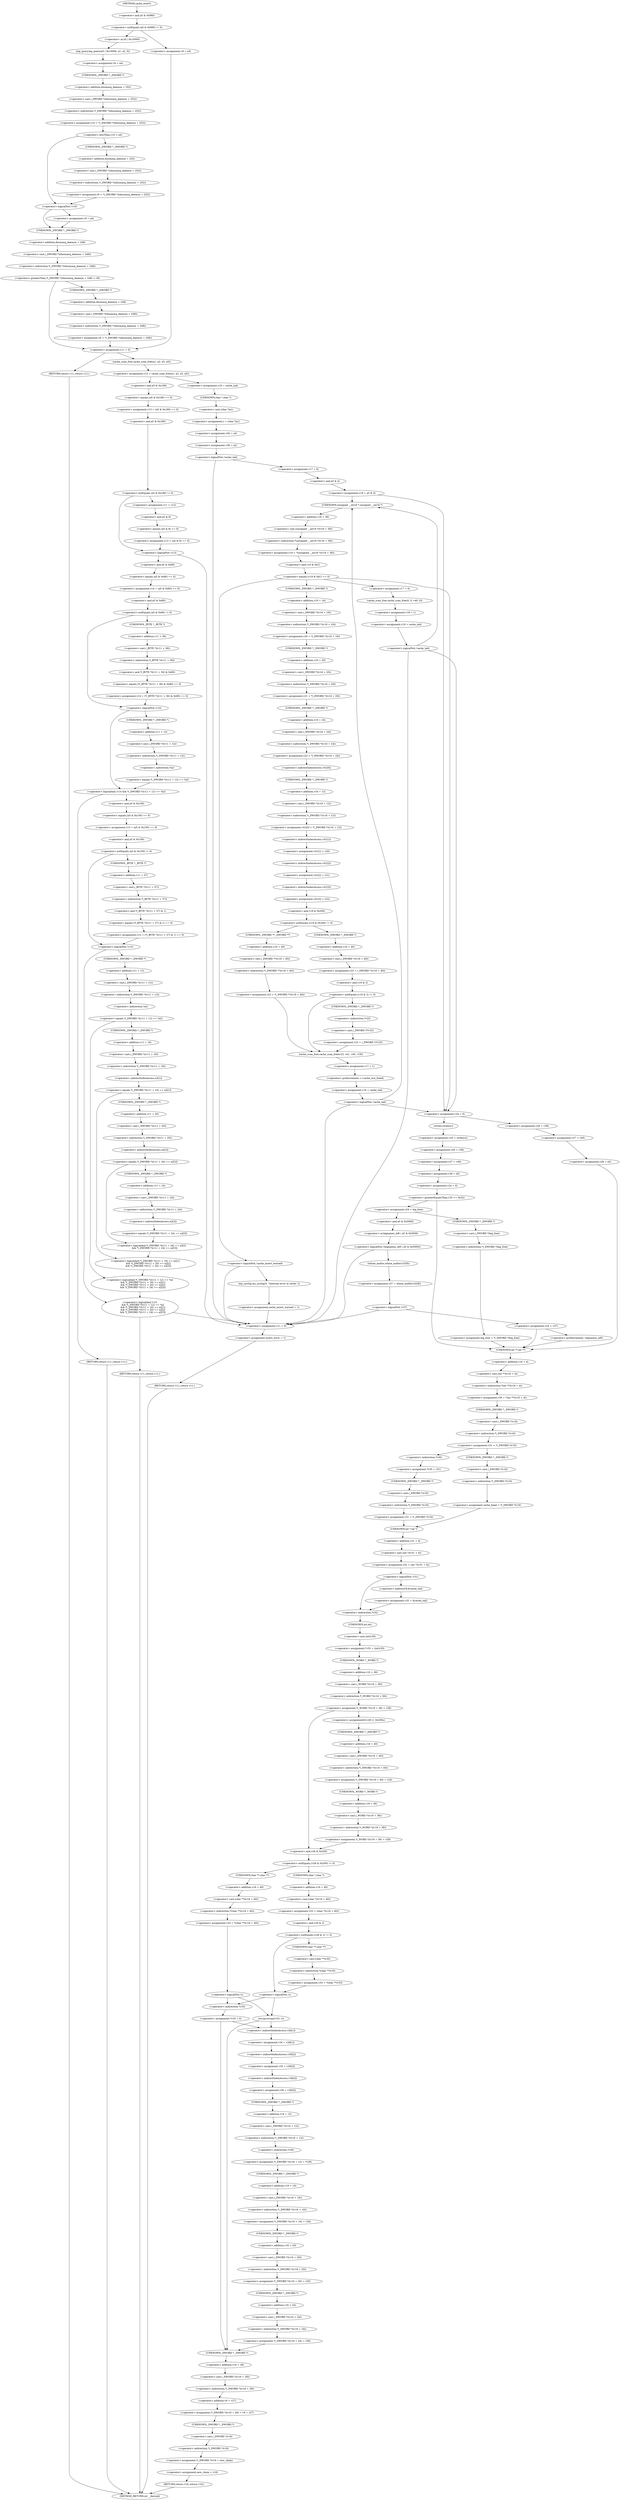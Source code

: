 digraph cache_insert {  
"1000173" [label = "(<operator>.notEquals,(a5 & 0x980) != 0)" ]
"1000174" [label = "(<operator>.and,a5 & 0x980)" ]
"1000179" [label = "(log_query,log_query(a5 | 0x10000, a1, a2, 0))" ]
"1000180" [label = "(<operator>.or,a5 | 0x10000)" ]
"1000186" [label = "(<operator>.assignment,v9 = a4)" ]
"1000189" [label = "(<operator>.assignment,v10 = *(_DWORD *)(dnsmasq_daemon + 252))" ]
"1000191" [label = "(<operator>.indirection,*(_DWORD *)(dnsmasq_daemon + 252))" ]
"1000192" [label = "(<operator>.cast,(_DWORD *)(dnsmasq_daemon + 252))" ]
"1000193" [label = "(UNKNOWN,_DWORD *,_DWORD *)" ]
"1000194" [label = "(<operator>.addition,dnsmasq_daemon + 252)" ]
"1000198" [label = "(<operator>.lessThan,v10 < a4)" ]
"1000201" [label = "(<operator>.assignment,v9 = *(_DWORD *)(dnsmasq_daemon + 252))" ]
"1000203" [label = "(<operator>.indirection,*(_DWORD *)(dnsmasq_daemon + 252))" ]
"1000204" [label = "(<operator>.cast,(_DWORD *)(dnsmasq_daemon + 252))" ]
"1000205" [label = "(UNKNOWN,_DWORD *,_DWORD *)" ]
"1000206" [label = "(<operator>.addition,dnsmasq_daemon + 252)" ]
"1000210" [label = "(<operator>.logicalNot,!v10)" ]
"1000212" [label = "(<operator>.assignment,v9 = a4)" ]
"1000216" [label = "(<operator>.greaterThan,*(_DWORD *)(dnsmasq_daemon + 248) > v9)" ]
"1000217" [label = "(<operator>.indirection,*(_DWORD *)(dnsmasq_daemon + 248))" ]
"1000218" [label = "(<operator>.cast,(_DWORD *)(dnsmasq_daemon + 248))" ]
"1000219" [label = "(UNKNOWN,_DWORD *,_DWORD *)" ]
"1000220" [label = "(<operator>.addition,dnsmasq_daemon + 248)" ]
"1000224" [label = "(<operator>.assignment,v9 = *(_DWORD *)(dnsmasq_daemon + 248))" ]
"1000226" [label = "(<operator>.indirection,*(_DWORD *)(dnsmasq_daemon + 248))" ]
"1000227" [label = "(<operator>.cast,(_DWORD *)(dnsmasq_daemon + 248))" ]
"1000228" [label = "(UNKNOWN,_DWORD *,_DWORD *)" ]
"1000229" [label = "(<operator>.addition,dnsmasq_daemon + 248)" ]
"1000234" [label = "(<operator>.assignment,v9 = a4)" ]
"1000237" [label = "(<operator>.assignment,v11 = 0)" ]
"1000242" [label = "(RETURN,return v11;,return v11;)" ]
"1000244" [label = "(<operator>.assignment,v12 = cache_scan_free(a1, a2, a3, a5))" ]
"1000246" [label = "(cache_scan_free,cache_scan_free(a1, a2, a3, a5))" ]
"1000254" [label = "(<operator>.assignment,v13 = (a5 & 0x180) == 0)" ]
"1000256" [label = "(<operator>.equals,(a5 & 0x180) == 0)" ]
"1000257" [label = "(<operator>.and,a5 & 0x180)" ]
"1000262" [label = "(<operator>.notEquals,(a5 & 0x180) != 0)" ]
"1000263" [label = "(<operator>.and,a5 & 0x180)" ]
"1000268" [label = "(<operator>.assignment,v11 = v12)" ]
"1000271" [label = "(<operator>.assignment,v13 = (a5 & 8) == 0)" ]
"1000273" [label = "(<operator>.equals,(a5 & 8) == 0)" ]
"1000274" [label = "(<operator>.and,a5 & 8)" ]
"1000279" [label = "(<operator>.logicalNot,!v13)" ]
"1000282" [label = "(<operator>.assignment,v14 = (a5 & 0x80) == 0)" ]
"1000284" [label = "(<operator>.equals,(a5 & 0x80) == 0)" ]
"1000285" [label = "(<operator>.and,a5 & 0x80)" ]
"1000290" [label = "(<operator>.notEquals,(a5 & 0x80) != 0)" ]
"1000291" [label = "(<operator>.and,a5 & 0x80)" ]
"1000295" [label = "(<operator>.assignment,v14 = (*(_BYTE *)(v11 + 36) & 0x80) == 0)" ]
"1000297" [label = "(<operator>.equals,(*(_BYTE *)(v11 + 36) & 0x80) == 0)" ]
"1000298" [label = "(<operator>.and,*(_BYTE *)(v11 + 36) & 0x80)" ]
"1000299" [label = "(<operator>.indirection,*(_BYTE *)(v11 + 36))" ]
"1000300" [label = "(<operator>.cast,(_BYTE *)(v11 + 36))" ]
"1000301" [label = "(UNKNOWN,_BYTE *,_BYTE *)" ]
"1000302" [label = "(<operator>.addition,v11 + 36)" ]
"1000308" [label = "(<operator>.logicalAnd,!v14 && *(_DWORD *)(v11 + 12) == *a2)" ]
"1000309" [label = "(<operator>.logicalNot,!v14)" ]
"1000311" [label = "(<operator>.equals,*(_DWORD *)(v11 + 12) == *a2)" ]
"1000312" [label = "(<operator>.indirection,*(_DWORD *)(v11 + 12))" ]
"1000313" [label = "(<operator>.cast,(_DWORD *)(v11 + 12))" ]
"1000314" [label = "(UNKNOWN,_DWORD *,_DWORD *)" ]
"1000315" [label = "(<operator>.addition,v11 + 12)" ]
"1000318" [label = "(<operator>.indirection,*a2)" ]
"1000320" [label = "(RETURN,return v11;,return v11;)" ]
"1000322" [label = "(<operator>.assignment,v15 = (a5 & 0x100) == 0)" ]
"1000324" [label = "(<operator>.equals,(a5 & 0x100) == 0)" ]
"1000325" [label = "(<operator>.and,a5 & 0x100)" ]
"1000330" [label = "(<operator>.notEquals,(a5 & 0x100) != 0)" ]
"1000331" [label = "(<operator>.and,a5 & 0x100)" ]
"1000335" [label = "(<operator>.assignment,v15 = (*(_BYTE *)(v11 + 37) & 1) == 0)" ]
"1000337" [label = "(<operator>.equals,(*(_BYTE *)(v11 + 37) & 1) == 0)" ]
"1000338" [label = "(<operator>.and,*(_BYTE *)(v11 + 37) & 1)" ]
"1000339" [label = "(<operator>.indirection,*(_BYTE *)(v11 + 37))" ]
"1000340" [label = "(<operator>.cast,(_BYTE *)(v11 + 37))" ]
"1000341" [label = "(UNKNOWN,_BYTE *,_BYTE *)" ]
"1000342" [label = "(<operator>.addition,v11 + 37)" ]
"1000348" [label = "(<operator>.logicalAnd,!v15\n        && *(_DWORD *)(v11 + 12) == *a2\n        && *(_DWORD *)(v11 + 16) == a2[1]\n        && *(_DWORD *)(v11 + 20) == a2[2]\n        && *(_DWORD *)(v11 + 24) == a2[3])" ]
"1000349" [label = "(<operator>.logicalNot,!v15)" ]
"1000351" [label = "(<operator>.logicalAnd,*(_DWORD *)(v11 + 12) == *a2\n        && *(_DWORD *)(v11 + 16) == a2[1]\n        && *(_DWORD *)(v11 + 20) == a2[2]\n        && *(_DWORD *)(v11 + 24) == a2[3])" ]
"1000352" [label = "(<operator>.equals,*(_DWORD *)(v11 + 12) == *a2)" ]
"1000353" [label = "(<operator>.indirection,*(_DWORD *)(v11 + 12))" ]
"1000354" [label = "(<operator>.cast,(_DWORD *)(v11 + 12))" ]
"1000355" [label = "(UNKNOWN,_DWORD *,_DWORD *)" ]
"1000356" [label = "(<operator>.addition,v11 + 12)" ]
"1000359" [label = "(<operator>.indirection,*a2)" ]
"1000361" [label = "(<operator>.logicalAnd,*(_DWORD *)(v11 + 16) == a2[1]\n        && *(_DWORD *)(v11 + 20) == a2[2]\n        && *(_DWORD *)(v11 + 24) == a2[3])" ]
"1000362" [label = "(<operator>.equals,*(_DWORD *)(v11 + 16) == a2[1])" ]
"1000363" [label = "(<operator>.indirection,*(_DWORD *)(v11 + 16))" ]
"1000364" [label = "(<operator>.cast,(_DWORD *)(v11 + 16))" ]
"1000365" [label = "(UNKNOWN,_DWORD *,_DWORD *)" ]
"1000366" [label = "(<operator>.addition,v11 + 16)" ]
"1000369" [label = "(<operator>.indirectIndexAccess,a2[1])" ]
"1000372" [label = "(<operator>.logicalAnd,*(_DWORD *)(v11 + 20) == a2[2]\n        && *(_DWORD *)(v11 + 24) == a2[3])" ]
"1000373" [label = "(<operator>.equals,*(_DWORD *)(v11 + 20) == a2[2])" ]
"1000374" [label = "(<operator>.indirection,*(_DWORD *)(v11 + 20))" ]
"1000375" [label = "(<operator>.cast,(_DWORD *)(v11 + 20))" ]
"1000376" [label = "(UNKNOWN,_DWORD *,_DWORD *)" ]
"1000377" [label = "(<operator>.addition,v11 + 20)" ]
"1000380" [label = "(<operator>.indirectIndexAccess,a2[2])" ]
"1000383" [label = "(<operator>.equals,*(_DWORD *)(v11 + 24) == a2[3])" ]
"1000384" [label = "(<operator>.indirection,*(_DWORD *)(v11 + 24))" ]
"1000385" [label = "(<operator>.cast,(_DWORD *)(v11 + 24))" ]
"1000386" [label = "(UNKNOWN,_DWORD *,_DWORD *)" ]
"1000387" [label = "(<operator>.addition,v11 + 24)" ]
"1000390" [label = "(<operator>.indirectIndexAccess,a2[3])" ]
"1000394" [label = "(RETURN,return v11;,return v11;)" ]
"1000397" [label = "(<operator>.assignment,v16 = cache_tail)" ]
"1000400" [label = "(<operator>.assignment,s = (char *)a1)" ]
"1000402" [label = "(<operator>.cast,(char *)a1)" ]
"1000403" [label = "(UNKNOWN,char *,char *)" ]
"1000405" [label = "(<operator>.assignment,v40 = a3)" ]
"1000408" [label = "(<operator>.assignment,v38 = a2)" ]
"1000412" [label = "(<operator>.logicalNot,!cache_tail)" ]
"1000416" [label = "(<operator>.assignment,v11 = 0)" ]
"1000419" [label = "(<operator>.assignment,insert_error = 1)" ]
"1000422" [label = "(RETURN,return v11;,return v11;)" ]
"1000424" [label = "(<operator>.assignment,v17 = 0)" ]
"1000427" [label = "(<operator>.assignment,v18 = a5 & 4)" ]
"1000429" [label = "(<operator>.and,a5 & 4)" ]
"1000435" [label = "(<operator>.assignment,v19 = *(unsigned __int16 *)(v16 + 36))" ]
"1000437" [label = "(<operator>.indirection,*(unsigned __int16 *)(v16 + 36))" ]
"1000438" [label = "(<operator>.cast,(unsigned __int16 *)(v16 + 36))" ]
"1000439" [label = "(UNKNOWN,unsigned __int16 *,unsigned __int16 *)" ]
"1000440" [label = "(<operator>.addition,v16 + 36)" ]
"1000444" [label = "(<operator>.equals,(v19 & 0xC) == 0)" ]
"1000445" [label = "(<operator>.and,v19 & 0xC)" ]
"1000454" [label = "(<operator>.logicalNot,!cache_insert_warned)" ]
"1000457" [label = "(my_syslog,my_syslog(3, \"Internal error in cache.\"))" ]
"1000460" [label = "(<operator>.assignment,cache_insert_warned = 1)" ]
"1000467" [label = "(<operator>.assignment,v20 = *(_DWORD *)(v16 + 16))" ]
"1000469" [label = "(<operator>.indirection,*(_DWORD *)(v16 + 16))" ]
"1000470" [label = "(<operator>.cast,(_DWORD *)(v16 + 16))" ]
"1000471" [label = "(UNKNOWN,_DWORD *,_DWORD *)" ]
"1000472" [label = "(<operator>.addition,v16 + 16)" ]
"1000475" [label = "(<operator>.assignment,v21 = *(_DWORD *)(v16 + 20))" ]
"1000477" [label = "(<operator>.indirection,*(_DWORD *)(v16 + 20))" ]
"1000478" [label = "(<operator>.cast,(_DWORD *)(v16 + 20))" ]
"1000479" [label = "(UNKNOWN,_DWORD *,_DWORD *)" ]
"1000480" [label = "(<operator>.addition,v16 + 20)" ]
"1000483" [label = "(<operator>.assignment,v22 = *(_DWORD *)(v16 + 24))" ]
"1000485" [label = "(<operator>.indirection,*(_DWORD *)(v16 + 24))" ]
"1000486" [label = "(<operator>.cast,(_DWORD *)(v16 + 24))" ]
"1000487" [label = "(UNKNOWN,_DWORD *,_DWORD *)" ]
"1000488" [label = "(<operator>.addition,v16 + 24)" ]
"1000491" [label = "(<operator>.assignment,v41[0] = *(_DWORD *)(v16 + 12))" ]
"1000492" [label = "(<operator>.indirectIndexAccess,v41[0])" ]
"1000495" [label = "(<operator>.indirection,*(_DWORD *)(v16 + 12))" ]
"1000496" [label = "(<operator>.cast,(_DWORD *)(v16 + 12))" ]
"1000497" [label = "(UNKNOWN,_DWORD *,_DWORD *)" ]
"1000498" [label = "(<operator>.addition,v16 + 12)" ]
"1000501" [label = "(<operator>.assignment,v41[1] = v20)" ]
"1000502" [label = "(<operator>.indirectIndexAccess,v41[1])" ]
"1000506" [label = "(<operator>.assignment,v41[2] = v21)" ]
"1000507" [label = "(<operator>.indirectIndexAccess,v41[2])" ]
"1000511" [label = "(<operator>.assignment,v41[3] = v22)" ]
"1000512" [label = "(<operator>.indirectIndexAccess,v41[3])" ]
"1000517" [label = "(<operator>.notEquals,(v19 & 0x200) != 0)" ]
"1000518" [label = "(<operator>.and,v19 & 0x200)" ]
"1000523" [label = "(<operator>.assignment,v23 = *(_DWORD **)(v16 + 40))" ]
"1000525" [label = "(<operator>.indirection,*(_DWORD **)(v16 + 40))" ]
"1000526" [label = "(<operator>.cast,(_DWORD **)(v16 + 40))" ]
"1000527" [label = "(UNKNOWN,_DWORD **,_DWORD **)" ]
"1000528" [label = "(<operator>.addition,v16 + 40)" ]
"1000533" [label = "(<operator>.assignment,v23 = (_DWORD *)(v16 + 40))" ]
"1000535" [label = "(<operator>.cast,(_DWORD *)(v16 + 40))" ]
"1000536" [label = "(UNKNOWN,_DWORD *,_DWORD *)" ]
"1000537" [label = "(<operator>.addition,v16 + 40)" ]
"1000541" [label = "(<operator>.notEquals,(v19 & 2) != 0)" ]
"1000542" [label = "(<operator>.and,v19 & 2)" ]
"1000546" [label = "(<operator>.assignment,v23 = (_DWORD *)*v23)" ]
"1000548" [label = "(<operator>.cast,(_DWORD *)*v23)" ]
"1000549" [label = "(UNKNOWN,_DWORD *,_DWORD *)" ]
"1000550" [label = "(<operator>.indirection,*v23)" ]
"1000552" [label = "(cache_scan_free,cache_scan_free(v23, v41, v40, v19))" ]
"1000557" [label = "(<operator>.assignment,v17 = 1)" ]
"1000560" [label = "(<operator>.preIncrement,++cache_live_freed)" ]
"1000562" [label = "(<operator>.assignment,v16 = cache_tail)" ]
"1000566" [label = "(<operator>.logicalNot,!cache_tail)" ]
"1000571" [label = "(<operator>.assignment,v17 = 0)" ]
"1000574" [label = "(cache_scan_free,cache_scan_free(0, 0, v40, 0))" ]
"1000579" [label = "(<operator>.assignment,v18 = 1)" ]
"1000582" [label = "(<operator>.assignment,v16 = cache_tail)" ]
"1000586" [label = "(<operator>.logicalNot,!cache_tail)" ]
"1000589" [label = "(<operator>.assignment,v24 = 0)" ]
"1000595" [label = "(<operator>.assignment,v25 = strlen(s))" ]
"1000597" [label = "(strlen,strlen(s))" ]
"1000599" [label = "(<operator>.assignment,v26 = v38)" ]
"1000602" [label = "(<operator>.assignment,v27 = v40)" ]
"1000605" [label = "(<operator>.assignment,v28 = a5)" ]
"1000608" [label = "(<operator>.assignment,v24 = 0)" ]
"1000612" [label = "(<operator>.greaterEqualsThan,v25 >= 0x32)" ]
"1000616" [label = "(<operator>.assignment,v24 = big_free)" ]
"1000622" [label = "(<operator>.assignment,big_free = *(_DWORD *)big_free)" ]
"1000624" [label = "(<operator>.indirection,*(_DWORD *)big_free)" ]
"1000625" [label = "(<operator>.cast,(_DWORD *)big_free)" ]
"1000626" [label = "(UNKNOWN,_DWORD *,_DWORD *)" ]
"1000631" [label = "(<operator>.logicalNot,!(bignames_left | a5 & 0x5000))" ]
"1000632" [label = "(<operator>.or,bignames_left | a5 & 0x5000)" ]
"1000634" [label = "(<operator>.and,a5 & 0x5000)" ]
"1000638" [label = "(<operator>.assignment,v37 = whine_malloc(1028))" ]
"1000640" [label = "(whine_malloc,whine_malloc(1028))" ]
"1000643" [label = "(<operator>.logicalNot,!v37)" ]
"1000646" [label = "(<operator>.assignment,v24 = v37)" ]
"1000651" [label = "(<operator>.preDecrement,--bignames_left)" ]
"1000655" [label = "(<operator>.assignment,v26 = v38)" ]
"1000658" [label = "(<operator>.assignment,v27 = v40)" ]
"1000661" [label = "(<operator>.assignment,v28 = a5)" ]
"1000664" [label = "(<operator>.assignment,v30 = *(int **)(v16 + 4))" ]
"1000666" [label = "(<operator>.indirection,*(int **)(v16 + 4))" ]
"1000667" [label = "(<operator>.cast,(int **)(v16 + 4))" ]
"1000668" [label = "(UNKNOWN,int **,int **)" ]
"1000669" [label = "(<operator>.addition,v16 + 4)" ]
"1000672" [label = "(<operator>.assignment,v31 = *(_DWORD *)v16)" ]
"1000674" [label = "(<operator>.indirection,*(_DWORD *)v16)" ]
"1000675" [label = "(<operator>.cast,(_DWORD *)v16)" ]
"1000676" [label = "(UNKNOWN,_DWORD *,_DWORD *)" ]
"1000681" [label = "(<operator>.assignment,*v30 = v31)" ]
"1000682" [label = "(<operator>.indirection,*v30)" ]
"1000685" [label = "(<operator>.assignment,v31 = *(_DWORD *)v16)" ]
"1000687" [label = "(<operator>.indirection,*(_DWORD *)v16)" ]
"1000688" [label = "(<operator>.cast,(_DWORD *)v16)" ]
"1000689" [label = "(UNKNOWN,_DWORD *,_DWORD *)" ]
"1000693" [label = "(<operator>.assignment,cache_head = *(_DWORD *)v16)" ]
"1000695" [label = "(<operator>.indirection,*(_DWORD *)v16)" ]
"1000696" [label = "(<operator>.cast,(_DWORD *)v16)" ]
"1000697" [label = "(UNKNOWN,_DWORD *,_DWORD *)" ]
"1000699" [label = "(<operator>.assignment,v32 = (int *)(v31 + 4))" ]
"1000701" [label = "(<operator>.cast,(int *)(v31 + 4))" ]
"1000702" [label = "(UNKNOWN,int *,int *)" ]
"1000703" [label = "(<operator>.addition,v31 + 4)" ]
"1000707" [label = "(<operator>.logicalNot,!v31)" ]
"1000709" [label = "(<operator>.assignment,v32 = &cache_tail)" ]
"1000711" [label = "(<operator>.addressOf,&cache_tail)" ]
"1000713" [label = "(<operator>.assignment,*v32 = (int)v30)" ]
"1000714" [label = "(<operator>.indirection,*v32)" ]
"1000716" [label = "(<operator>.cast,(int)v30)" ]
"1000717" [label = "(UNKNOWN,int,int)" ]
"1000719" [label = "(<operator>.assignment,*(_WORD *)(v16 + 36) = v28)" ]
"1000720" [label = "(<operator>.indirection,*(_WORD *)(v16 + 36))" ]
"1000721" [label = "(<operator>.cast,(_WORD *)(v16 + 36))" ]
"1000722" [label = "(UNKNOWN,_WORD *,_WORD *)" ]
"1000723" [label = "(<operator>.addition,v16 + 36)" ]
"1000730" [label = "(<operators>.assignmentOr,v28 |= 0x200u)" ]
"1000733" [label = "(<operator>.assignment,*(_DWORD *)(v16 + 40) = v24)" ]
"1000734" [label = "(<operator>.indirection,*(_DWORD *)(v16 + 40))" ]
"1000735" [label = "(<operator>.cast,(_DWORD *)(v16 + 40))" ]
"1000736" [label = "(UNKNOWN,_DWORD *,_DWORD *)" ]
"1000737" [label = "(<operator>.addition,v16 + 40)" ]
"1000741" [label = "(<operator>.assignment,*(_WORD *)(v16 + 36) = v28)" ]
"1000742" [label = "(<operator>.indirection,*(_WORD *)(v16 + 36))" ]
"1000743" [label = "(<operator>.cast,(_WORD *)(v16 + 36))" ]
"1000744" [label = "(UNKNOWN,_WORD *,_WORD *)" ]
"1000745" [label = "(<operator>.addition,v16 + 36)" ]
"1000750" [label = "(<operator>.notEquals,(v28 & 0x200) != 0)" ]
"1000751" [label = "(<operator>.and,v28 & 0x200)" ]
"1000756" [label = "(<operator>.assignment,v33 = *(char **)(v16 + 40))" ]
"1000758" [label = "(<operator>.indirection,*(char **)(v16 + 40))" ]
"1000759" [label = "(<operator>.cast,(char **)(v16 + 40))" ]
"1000760" [label = "(UNKNOWN,char **,char **)" ]
"1000761" [label = "(<operator>.addition,v16 + 40)" ]
"1000765" [label = "(<operator>.logicalNot,!s)" ]
"1000769" [label = "(<operator>.assignment,*v33 = 0)" ]
"1000770" [label = "(<operator>.indirection,*v33)" ]
"1000776" [label = "(<operator>.assignment,v33 = (char *)(v16 + 40))" ]
"1000778" [label = "(<operator>.cast,(char *)(v16 + 40))" ]
"1000779" [label = "(UNKNOWN,char *,char *)" ]
"1000780" [label = "(<operator>.addition,v16 + 40)" ]
"1000784" [label = "(<operator>.notEquals,(v28 & 2) != 0)" ]
"1000785" [label = "(<operator>.and,v28 & 2)" ]
"1000789" [label = "(<operator>.assignment,v33 = *(char **)v33)" ]
"1000791" [label = "(<operator>.indirection,*(char **)v33)" ]
"1000792" [label = "(<operator>.cast,(char **)v33)" ]
"1000793" [label = "(UNKNOWN,char **,char **)" ]
"1000796" [label = "(<operator>.logicalNot,!s)" ]
"1000799" [label = "(strcpy,strcpy(v33, s))" ]
"1000806" [label = "(<operator>.assignment,v34 = v26[1])" ]
"1000808" [label = "(<operator>.indirectIndexAccess,v26[1])" ]
"1000811" [label = "(<operator>.assignment,v35 = v26[2])" ]
"1000813" [label = "(<operator>.indirectIndexAccess,v26[2])" ]
"1000816" [label = "(<operator>.assignment,v36 = v26[3])" ]
"1000818" [label = "(<operator>.indirectIndexAccess,v26[3])" ]
"1000821" [label = "(<operator>.assignment,*(_DWORD *)(v16 + 12) = *v26)" ]
"1000822" [label = "(<operator>.indirection,*(_DWORD *)(v16 + 12))" ]
"1000823" [label = "(<operator>.cast,(_DWORD *)(v16 + 12))" ]
"1000824" [label = "(UNKNOWN,_DWORD *,_DWORD *)" ]
"1000825" [label = "(<operator>.addition,v16 + 12)" ]
"1000828" [label = "(<operator>.indirection,*v26)" ]
"1000830" [label = "(<operator>.assignment,*(_DWORD *)(v16 + 16) = v34)" ]
"1000831" [label = "(<operator>.indirection,*(_DWORD *)(v16 + 16))" ]
"1000832" [label = "(<operator>.cast,(_DWORD *)(v16 + 16))" ]
"1000833" [label = "(UNKNOWN,_DWORD *,_DWORD *)" ]
"1000834" [label = "(<operator>.addition,v16 + 16)" ]
"1000838" [label = "(<operator>.assignment,*(_DWORD *)(v16 + 20) = v35)" ]
"1000839" [label = "(<operator>.indirection,*(_DWORD *)(v16 + 20))" ]
"1000840" [label = "(<operator>.cast,(_DWORD *)(v16 + 20))" ]
"1000841" [label = "(UNKNOWN,_DWORD *,_DWORD *)" ]
"1000842" [label = "(<operator>.addition,v16 + 20)" ]
"1000846" [label = "(<operator>.assignment,*(_DWORD *)(v16 + 24) = v36)" ]
"1000847" [label = "(<operator>.indirection,*(_DWORD *)(v16 + 24))" ]
"1000848" [label = "(<operator>.cast,(_DWORD *)(v16 + 24))" ]
"1000849" [label = "(UNKNOWN,_DWORD *,_DWORD *)" ]
"1000850" [label = "(<operator>.addition,v16 + 24)" ]
"1000854" [label = "(<operator>.assignment,*(_DWORD *)(v16 + 28) = v9 + v27)" ]
"1000855" [label = "(<operator>.indirection,*(_DWORD *)(v16 + 28))" ]
"1000856" [label = "(<operator>.cast,(_DWORD *)(v16 + 28))" ]
"1000857" [label = "(UNKNOWN,_DWORD *,_DWORD *)" ]
"1000858" [label = "(<operator>.addition,v16 + 28)" ]
"1000861" [label = "(<operator>.addition,v9 + v27)" ]
"1000864" [label = "(<operator>.assignment,*(_DWORD *)v16 = new_chain)" ]
"1000865" [label = "(<operator>.indirection,*(_DWORD *)v16)" ]
"1000866" [label = "(<operator>.cast,(_DWORD *)v16)" ]
"1000867" [label = "(UNKNOWN,_DWORD *,_DWORD *)" ]
"1000870" [label = "(<operator>.assignment,new_chain = v16)" ]
"1000873" [label = "(RETURN,return v16;,return v16;)" ]
"1000133" [label = "(METHOD,cache_insert)" ]
"1000875" [label = "(METHOD_RETURN,int __fastcall)" ]
  "1000173" -> "1000180" 
  "1000173" -> "1000234" 
  "1000174" -> "1000173" 
  "1000179" -> "1000186" 
  "1000180" -> "1000179" 
  "1000186" -> "1000193" 
  "1000189" -> "1000198" 
  "1000191" -> "1000189" 
  "1000192" -> "1000191" 
  "1000193" -> "1000194" 
  "1000194" -> "1000192" 
  "1000198" -> "1000205" 
  "1000198" -> "1000210" 
  "1000201" -> "1000210" 
  "1000203" -> "1000201" 
  "1000204" -> "1000203" 
  "1000205" -> "1000206" 
  "1000206" -> "1000204" 
  "1000210" -> "1000219" 
  "1000210" -> "1000212" 
  "1000212" -> "1000219" 
  "1000216" -> "1000228" 
  "1000216" -> "1000237" 
  "1000217" -> "1000216" 
  "1000218" -> "1000217" 
  "1000219" -> "1000220" 
  "1000220" -> "1000218" 
  "1000224" -> "1000237" 
  "1000226" -> "1000224" 
  "1000227" -> "1000226" 
  "1000228" -> "1000229" 
  "1000229" -> "1000227" 
  "1000234" -> "1000237" 
  "1000237" -> "1000242" 
  "1000237" -> "1000246" 
  "1000242" -> "1000875" 
  "1000244" -> "1000257" 
  "1000244" -> "1000397" 
  "1000246" -> "1000244" 
  "1000254" -> "1000263" 
  "1000256" -> "1000254" 
  "1000257" -> "1000256" 
  "1000262" -> "1000268" 
  "1000262" -> "1000279" 
  "1000263" -> "1000262" 
  "1000268" -> "1000274" 
  "1000271" -> "1000279" 
  "1000273" -> "1000271" 
  "1000274" -> "1000273" 
  "1000279" -> "1000285" 
  "1000279" -> "1000416" 
  "1000282" -> "1000291" 
  "1000284" -> "1000282" 
  "1000285" -> "1000284" 
  "1000290" -> "1000301" 
  "1000290" -> "1000309" 
  "1000291" -> "1000290" 
  "1000295" -> "1000309" 
  "1000297" -> "1000295" 
  "1000298" -> "1000297" 
  "1000299" -> "1000298" 
  "1000300" -> "1000299" 
  "1000301" -> "1000302" 
  "1000302" -> "1000300" 
  "1000308" -> "1000320" 
  "1000308" -> "1000325" 
  "1000309" -> "1000314" 
  "1000309" -> "1000308" 
  "1000311" -> "1000308" 
  "1000312" -> "1000318" 
  "1000313" -> "1000312" 
  "1000314" -> "1000315" 
  "1000315" -> "1000313" 
  "1000318" -> "1000311" 
  "1000320" -> "1000875" 
  "1000322" -> "1000331" 
  "1000324" -> "1000322" 
  "1000325" -> "1000324" 
  "1000330" -> "1000341" 
  "1000330" -> "1000349" 
  "1000331" -> "1000330" 
  "1000335" -> "1000349" 
  "1000337" -> "1000335" 
  "1000338" -> "1000337" 
  "1000339" -> "1000338" 
  "1000340" -> "1000339" 
  "1000341" -> "1000342" 
  "1000342" -> "1000340" 
  "1000348" -> "1000394" 
  "1000348" -> "1000416" 
  "1000349" -> "1000355" 
  "1000349" -> "1000348" 
  "1000351" -> "1000348" 
  "1000352" -> "1000365" 
  "1000352" -> "1000351" 
  "1000353" -> "1000359" 
  "1000354" -> "1000353" 
  "1000355" -> "1000356" 
  "1000356" -> "1000354" 
  "1000359" -> "1000352" 
  "1000361" -> "1000351" 
  "1000362" -> "1000376" 
  "1000362" -> "1000361" 
  "1000363" -> "1000369" 
  "1000364" -> "1000363" 
  "1000365" -> "1000366" 
  "1000366" -> "1000364" 
  "1000369" -> "1000362" 
  "1000372" -> "1000361" 
  "1000373" -> "1000386" 
  "1000373" -> "1000372" 
  "1000374" -> "1000380" 
  "1000375" -> "1000374" 
  "1000376" -> "1000377" 
  "1000377" -> "1000375" 
  "1000380" -> "1000373" 
  "1000383" -> "1000372" 
  "1000384" -> "1000390" 
  "1000385" -> "1000384" 
  "1000386" -> "1000387" 
  "1000387" -> "1000385" 
  "1000390" -> "1000383" 
  "1000394" -> "1000875" 
  "1000397" -> "1000403" 
  "1000400" -> "1000405" 
  "1000402" -> "1000400" 
  "1000403" -> "1000402" 
  "1000405" -> "1000408" 
  "1000408" -> "1000412" 
  "1000412" -> "1000416" 
  "1000412" -> "1000424" 
  "1000416" -> "1000419" 
  "1000419" -> "1000422" 
  "1000422" -> "1000875" 
  "1000424" -> "1000429" 
  "1000427" -> "1000439" 
  "1000427" -> "1000589" 
  "1000429" -> "1000427" 
  "1000435" -> "1000445" 
  "1000437" -> "1000435" 
  "1000438" -> "1000437" 
  "1000439" -> "1000440" 
  "1000440" -> "1000438" 
  "1000444" -> "1000589" 
  "1000444" -> "1000454" 
  "1000444" -> "1000471" 
  "1000444" -> "1000571" 
  "1000445" -> "1000444" 
  "1000454" -> "1000457" 
  "1000454" -> "1000416" 
  "1000457" -> "1000460" 
  "1000460" -> "1000416" 
  "1000467" -> "1000479" 
  "1000469" -> "1000467" 
  "1000470" -> "1000469" 
  "1000471" -> "1000472" 
  "1000472" -> "1000470" 
  "1000475" -> "1000487" 
  "1000477" -> "1000475" 
  "1000478" -> "1000477" 
  "1000479" -> "1000480" 
  "1000480" -> "1000478" 
  "1000483" -> "1000492" 
  "1000485" -> "1000483" 
  "1000486" -> "1000485" 
  "1000487" -> "1000488" 
  "1000488" -> "1000486" 
  "1000491" -> "1000502" 
  "1000492" -> "1000497" 
  "1000495" -> "1000491" 
  "1000496" -> "1000495" 
  "1000497" -> "1000498" 
  "1000498" -> "1000496" 
  "1000501" -> "1000507" 
  "1000502" -> "1000501" 
  "1000506" -> "1000512" 
  "1000507" -> "1000506" 
  "1000511" -> "1000518" 
  "1000512" -> "1000511" 
  "1000517" -> "1000527" 
  "1000517" -> "1000536" 
  "1000518" -> "1000517" 
  "1000523" -> "1000552" 
  "1000525" -> "1000523" 
  "1000526" -> "1000525" 
  "1000527" -> "1000528" 
  "1000528" -> "1000526" 
  "1000533" -> "1000542" 
  "1000535" -> "1000533" 
  "1000536" -> "1000537" 
  "1000537" -> "1000535" 
  "1000541" -> "1000549" 
  "1000541" -> "1000552" 
  "1000542" -> "1000541" 
  "1000546" -> "1000552" 
  "1000548" -> "1000546" 
  "1000549" -> "1000550" 
  "1000550" -> "1000548" 
  "1000552" -> "1000557" 
  "1000557" -> "1000560" 
  "1000560" -> "1000562" 
  "1000562" -> "1000566" 
  "1000566" -> "1000439" 
  "1000566" -> "1000589" 
  "1000566" -> "1000416" 
  "1000571" -> "1000574" 
  "1000574" -> "1000579" 
  "1000579" -> "1000582" 
  "1000582" -> "1000586" 
  "1000586" -> "1000439" 
  "1000586" -> "1000589" 
  "1000586" -> "1000416" 
  "1000589" -> "1000597" 
  "1000589" -> "1000655" 
  "1000595" -> "1000599" 
  "1000597" -> "1000595" 
  "1000599" -> "1000602" 
  "1000602" -> "1000605" 
  "1000605" -> "1000608" 
  "1000608" -> "1000612" 
  "1000612" -> "1000616" 
  "1000612" -> "1000668" 
  "1000616" -> "1000626" 
  "1000616" -> "1000634" 
  "1000622" -> "1000668" 
  "1000624" -> "1000622" 
  "1000625" -> "1000624" 
  "1000626" -> "1000625" 
  "1000631" -> "1000416" 
  "1000631" -> "1000640" 
  "1000632" -> "1000631" 
  "1000634" -> "1000632" 
  "1000638" -> "1000643" 
  "1000640" -> "1000638" 
  "1000643" -> "1000416" 
  "1000643" -> "1000646" 
  "1000646" -> "1000651" 
  "1000646" -> "1000668" 
  "1000651" -> "1000668" 
  "1000655" -> "1000658" 
  "1000658" -> "1000661" 
  "1000661" -> "1000668" 
  "1000664" -> "1000676" 
  "1000666" -> "1000664" 
  "1000667" -> "1000666" 
  "1000668" -> "1000669" 
  "1000669" -> "1000667" 
  "1000672" -> "1000682" 
  "1000672" -> "1000697" 
  "1000674" -> "1000672" 
  "1000675" -> "1000674" 
  "1000676" -> "1000675" 
  "1000681" -> "1000689" 
  "1000682" -> "1000681" 
  "1000685" -> "1000702" 
  "1000687" -> "1000685" 
  "1000688" -> "1000687" 
  "1000689" -> "1000688" 
  "1000693" -> "1000702" 
  "1000695" -> "1000693" 
  "1000696" -> "1000695" 
  "1000697" -> "1000696" 
  "1000699" -> "1000707" 
  "1000701" -> "1000699" 
  "1000702" -> "1000703" 
  "1000703" -> "1000701" 
  "1000707" -> "1000711" 
  "1000707" -> "1000714" 
  "1000709" -> "1000714" 
  "1000711" -> "1000709" 
  "1000713" -> "1000722" 
  "1000714" -> "1000717" 
  "1000716" -> "1000713" 
  "1000717" -> "1000716" 
  "1000719" -> "1000730" 
  "1000719" -> "1000751" 
  "1000720" -> "1000719" 
  "1000721" -> "1000720" 
  "1000722" -> "1000723" 
  "1000723" -> "1000721" 
  "1000730" -> "1000736" 
  "1000733" -> "1000744" 
  "1000734" -> "1000733" 
  "1000735" -> "1000734" 
  "1000736" -> "1000737" 
  "1000737" -> "1000735" 
  "1000741" -> "1000751" 
  "1000742" -> "1000741" 
  "1000743" -> "1000742" 
  "1000744" -> "1000745" 
  "1000745" -> "1000743" 
  "1000750" -> "1000760" 
  "1000750" -> "1000779" 
  "1000751" -> "1000750" 
  "1000756" -> "1000765" 
  "1000758" -> "1000756" 
  "1000759" -> "1000758" 
  "1000760" -> "1000761" 
  "1000761" -> "1000759" 
  "1000765" -> "1000770" 
  "1000765" -> "1000799" 
  "1000769" -> "1000857" 
  "1000769" -> "1000808" 
  "1000770" -> "1000769" 
  "1000776" -> "1000785" 
  "1000778" -> "1000776" 
  "1000779" -> "1000780" 
  "1000780" -> "1000778" 
  "1000784" -> "1000793" 
  "1000784" -> "1000796" 
  "1000785" -> "1000784" 
  "1000789" -> "1000796" 
  "1000791" -> "1000789" 
  "1000792" -> "1000791" 
  "1000793" -> "1000792" 
  "1000796" -> "1000770" 
  "1000796" -> "1000799" 
  "1000799" -> "1000857" 
  "1000799" -> "1000808" 
  "1000806" -> "1000813" 
  "1000808" -> "1000806" 
  "1000811" -> "1000818" 
  "1000813" -> "1000811" 
  "1000816" -> "1000824" 
  "1000818" -> "1000816" 
  "1000821" -> "1000833" 
  "1000822" -> "1000828" 
  "1000823" -> "1000822" 
  "1000824" -> "1000825" 
  "1000825" -> "1000823" 
  "1000828" -> "1000821" 
  "1000830" -> "1000841" 
  "1000831" -> "1000830" 
  "1000832" -> "1000831" 
  "1000833" -> "1000834" 
  "1000834" -> "1000832" 
  "1000838" -> "1000849" 
  "1000839" -> "1000838" 
  "1000840" -> "1000839" 
  "1000841" -> "1000842" 
  "1000842" -> "1000840" 
  "1000846" -> "1000857" 
  "1000847" -> "1000846" 
  "1000848" -> "1000847" 
  "1000849" -> "1000850" 
  "1000850" -> "1000848" 
  "1000854" -> "1000867" 
  "1000855" -> "1000861" 
  "1000856" -> "1000855" 
  "1000857" -> "1000858" 
  "1000858" -> "1000856" 
  "1000861" -> "1000854" 
  "1000864" -> "1000870" 
  "1000865" -> "1000864" 
  "1000866" -> "1000865" 
  "1000867" -> "1000866" 
  "1000870" -> "1000873" 
  "1000873" -> "1000875" 
  "1000133" -> "1000174" 
}
